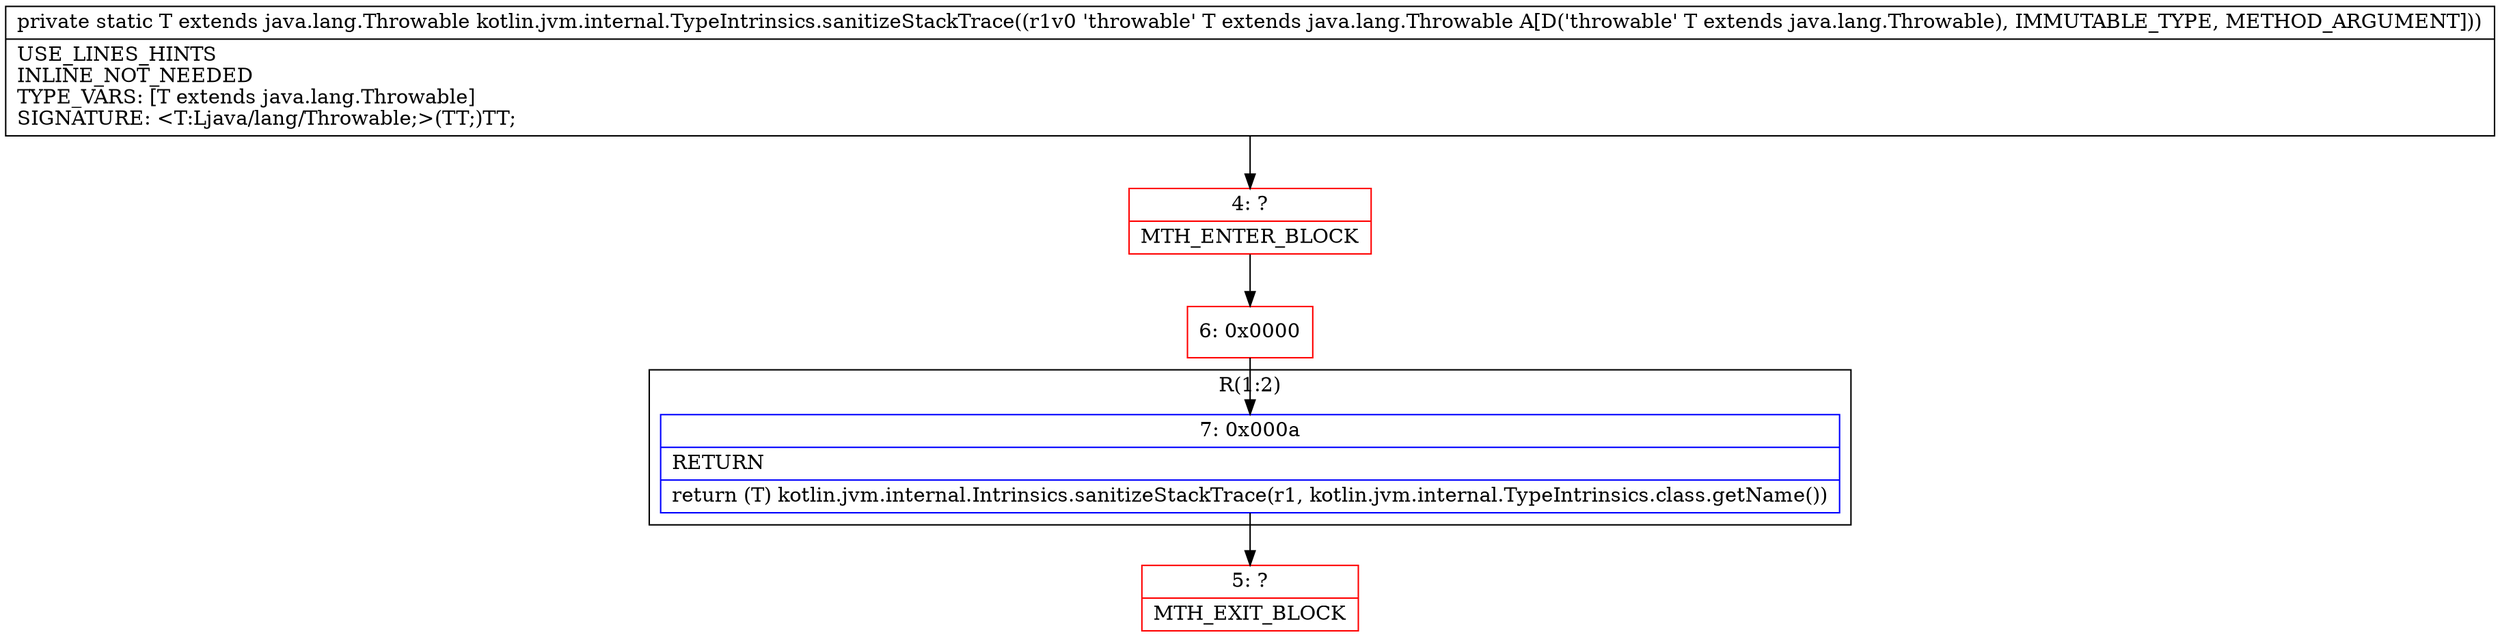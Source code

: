 digraph "CFG forkotlin.jvm.internal.TypeIntrinsics.sanitizeStackTrace(Ljava\/lang\/Throwable;)Ljava\/lang\/Throwable;" {
subgraph cluster_Region_1466814144 {
label = "R(1:2)";
node [shape=record,color=blue];
Node_7 [shape=record,label="{7\:\ 0x000a|RETURN\l|return (T) kotlin.jvm.internal.Intrinsics.sanitizeStackTrace(r1, kotlin.jvm.internal.TypeIntrinsics.class.getName())\l}"];
}
Node_4 [shape=record,color=red,label="{4\:\ ?|MTH_ENTER_BLOCK\l}"];
Node_6 [shape=record,color=red,label="{6\:\ 0x0000}"];
Node_5 [shape=record,color=red,label="{5\:\ ?|MTH_EXIT_BLOCK\l}"];
MethodNode[shape=record,label="{private static T extends java.lang.Throwable kotlin.jvm.internal.TypeIntrinsics.sanitizeStackTrace((r1v0 'throwable' T extends java.lang.Throwable A[D('throwable' T extends java.lang.Throwable), IMMUTABLE_TYPE, METHOD_ARGUMENT]))  | USE_LINES_HINTS\lINLINE_NOT_NEEDED\lTYPE_VARS: [T extends java.lang.Throwable]\lSIGNATURE: \<T:Ljava\/lang\/Throwable;\>(TT;)TT;\l}"];
MethodNode -> Node_4;Node_7 -> Node_5;
Node_4 -> Node_6;
Node_6 -> Node_7;
}

